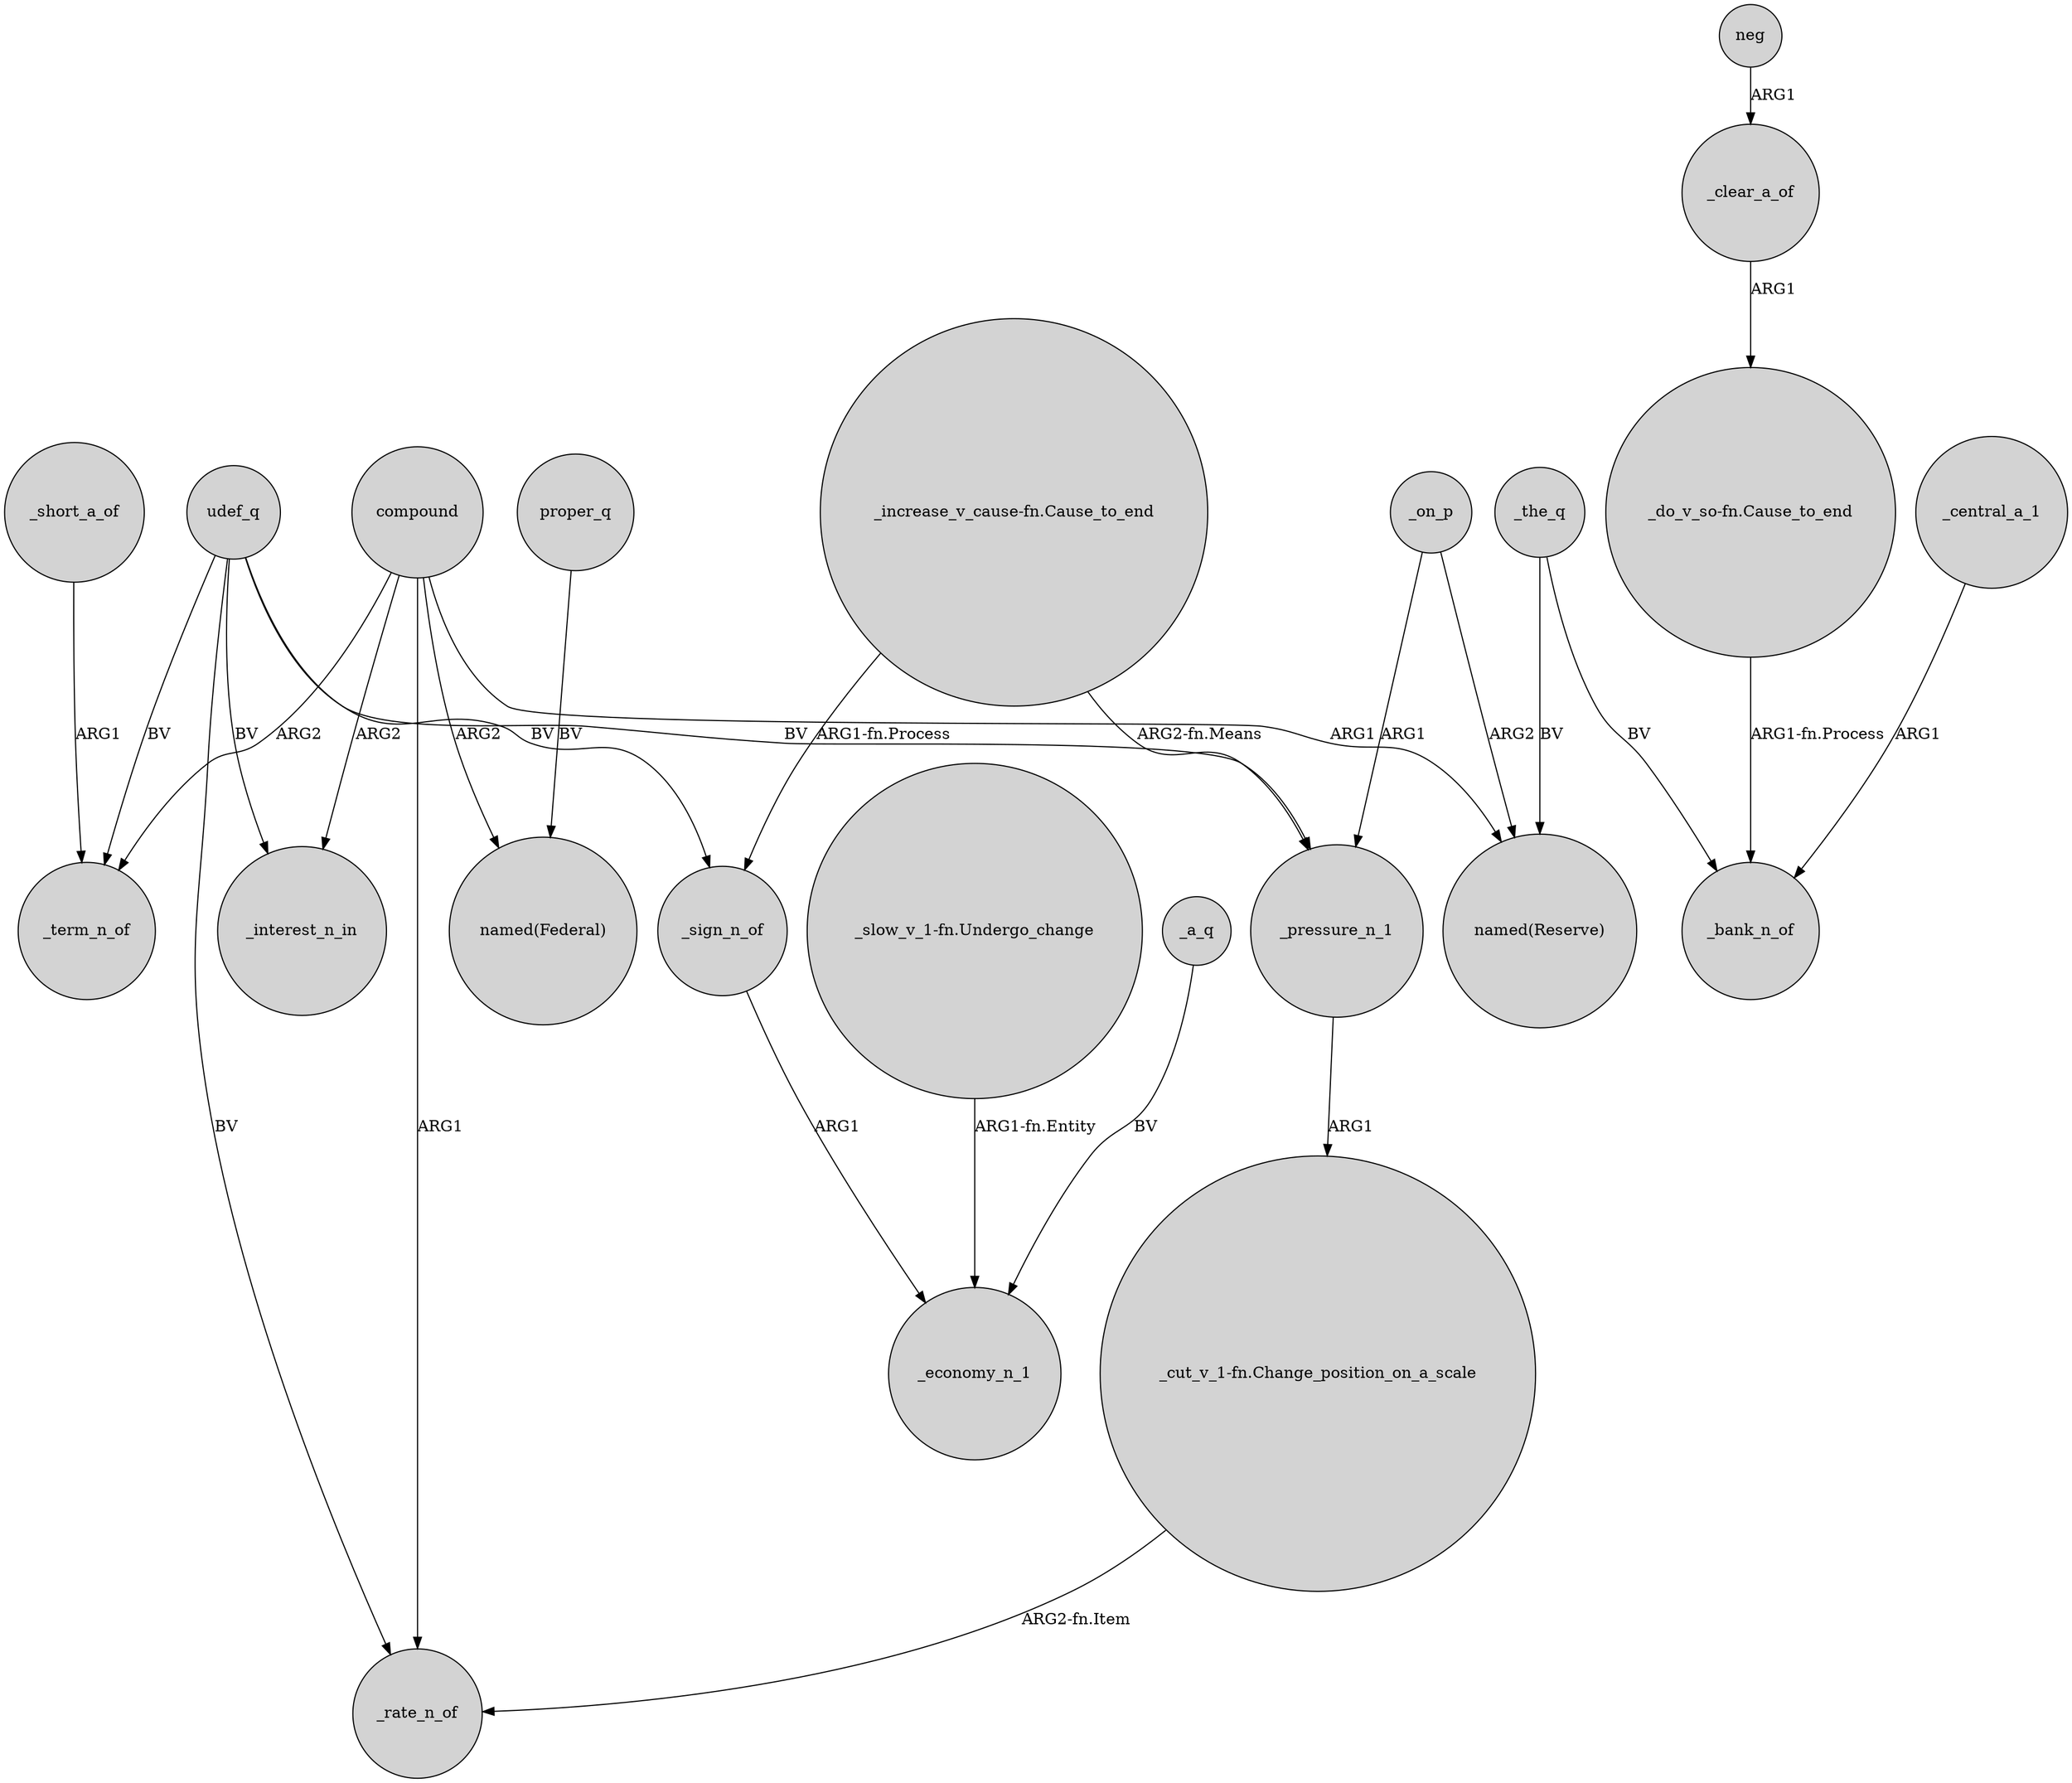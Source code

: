 digraph {
	node [shape=circle style=filled]
	compound -> _term_n_of [label=ARG2]
	udef_q -> _pressure_n_1 [label=BV]
	_the_q -> "named(Reserve)" [label=BV]
	neg -> _clear_a_of [label=ARG1]
	_pressure_n_1 -> "_cut_v_1-fn.Change_position_on_a_scale" [label=ARG1]
	compound -> "named(Reserve)" [label=ARG1]
	compound -> _interest_n_in [label=ARG2]
	"_cut_v_1-fn.Change_position_on_a_scale" -> _rate_n_of [label="ARG2-fn.Item"]
	proper_q -> "named(Federal)" [label=BV]
	"_slow_v_1-fn.Undergo_change" -> _economy_n_1 [label="ARG1-fn.Entity"]
	_short_a_of -> _term_n_of [label=ARG1]
	_a_q -> _economy_n_1 [label=BV]
	"_do_v_so-fn.Cause_to_end" -> _bank_n_of [label="ARG1-fn.Process"]
	_on_p -> "named(Reserve)" [label=ARG2]
	"_increase_v_cause-fn.Cause_to_end" -> _pressure_n_1 [label="ARG2-fn.Means"]
	_central_a_1 -> _bank_n_of [label=ARG1]
	udef_q -> _term_n_of [label=BV]
	udef_q -> _sign_n_of [label=BV]
	compound -> "named(Federal)" [label=ARG2]
	_on_p -> _pressure_n_1 [label=ARG1]
	"_increase_v_cause-fn.Cause_to_end" -> _sign_n_of [label="ARG1-fn.Process"]
	_sign_n_of -> _economy_n_1 [label=ARG1]
	_clear_a_of -> "_do_v_so-fn.Cause_to_end" [label=ARG1]
	_the_q -> _bank_n_of [label=BV]
	compound -> _rate_n_of [label=ARG1]
	udef_q -> _rate_n_of [label=BV]
	udef_q -> _interest_n_in [label=BV]
}
